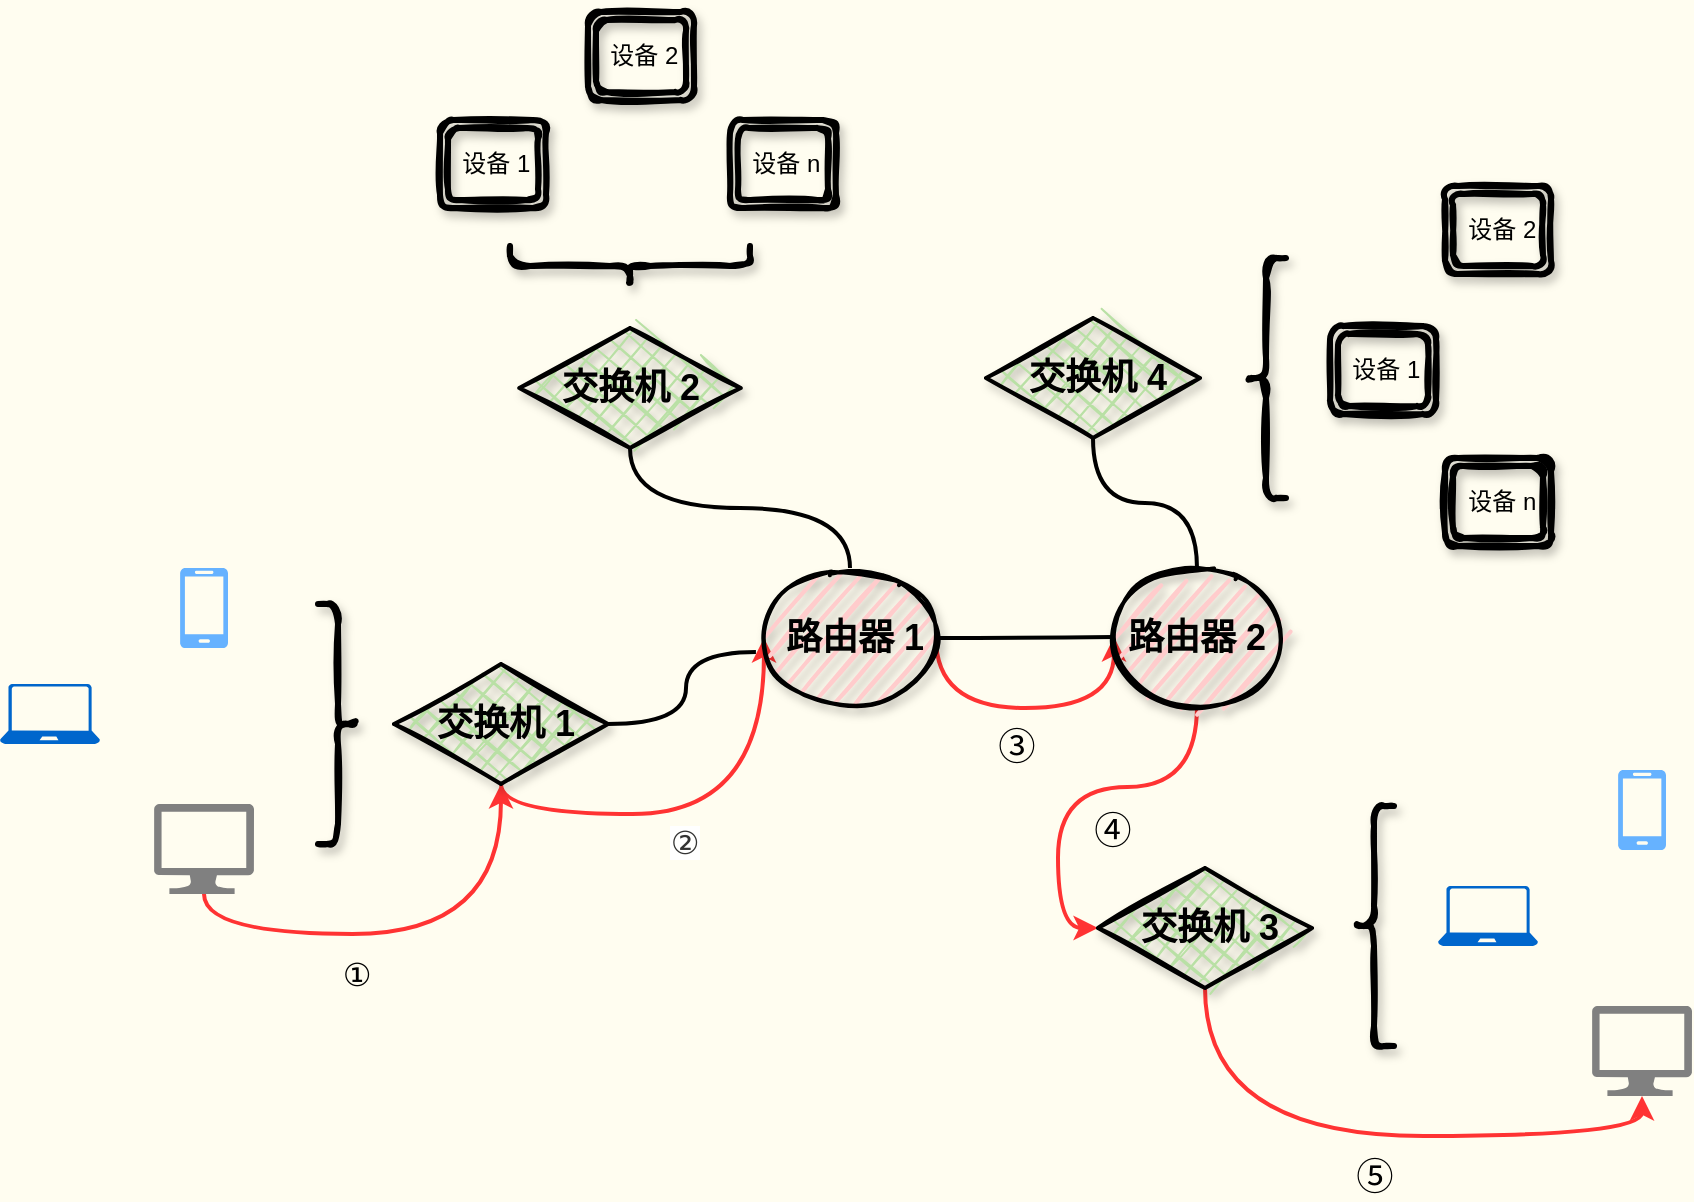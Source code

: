 <mxfile version="14.3.1" type="github">
  <diagram id="l8hXMBHkgcEJcSW0mbfh" name="Page-1">
    <mxGraphModel dx="1666" dy="800" grid="0" gridSize="10" guides="1" tooltips="1" connect="1" arrows="1" fold="1" page="1" pageScale="1" pageWidth="1169" pageHeight="827" background="#FFFDF0" math="0" shadow="0">
      <root>
        <mxCell id="0" />
        <mxCell id="1" parent="0" />
        <mxCell id="4Cnt78TRsHW3hThkRCCR-1" value="" style="pointerEvents=1;shadow=0;dashed=0;html=1;strokeColor=none;labelPosition=center;verticalLabelPosition=bottom;verticalAlign=top;align=center;fillColor=#66B2FF;shape=mxgraph.azure.mobile" parent="1" vertex="1">
          <mxGeometry x="223" y="339" width="24" height="40" as="geometry" />
        </mxCell>
        <mxCell id="4Cnt78TRsHW3hThkRCCR-56" style="edgeStyle=orthogonalEdgeStyle;curved=1;rounded=1;jumpStyle=arc;orthogonalLoop=1;jettySize=auto;html=1;exitX=0.5;exitY=1;exitDx=0;exitDy=0;exitPerimeter=0;entryX=0.5;entryY=1;entryDx=0;entryDy=0;endArrow=classic;endFill=1;strokeWidth=2;strokeColor=#FF3333;" parent="1" source="4Cnt78TRsHW3hThkRCCR-2" target="4Cnt78TRsHW3hThkRCCR-12" edge="1">
          <mxGeometry relative="1" as="geometry" />
        </mxCell>
        <mxCell id="4Cnt78TRsHW3hThkRCCR-2" value="" style="aspect=fixed;pointerEvents=1;shadow=0;dashed=0;html=1;strokeColor=none;labelPosition=center;verticalLabelPosition=bottom;verticalAlign=top;align=center;fillColor=#808080;shape=mxgraph.azure.computer" parent="1" vertex="1">
          <mxGeometry x="210" y="457" width="50" height="45" as="geometry" />
        </mxCell>
        <mxCell id="4Cnt78TRsHW3hThkRCCR-4" value="" style="aspect=fixed;pointerEvents=1;shadow=0;dashed=0;html=1;strokeColor=none;labelPosition=center;verticalLabelPosition=bottom;verticalAlign=top;align=center;fillColor=#0066CC;shape=mxgraph.azure.laptop" parent="1" vertex="1">
          <mxGeometry x="133" y="397" width="50" height="30" as="geometry" />
        </mxCell>
        <mxCell id="4Cnt78TRsHW3hThkRCCR-9" style="edgeStyle=orthogonalEdgeStyle;rounded=0;orthogonalLoop=1;jettySize=auto;html=1;exitX=0.5;exitY=1;exitDx=0;exitDy=0;exitPerimeter=0;" parent="1" source="4Cnt78TRsHW3hThkRCCR-4" target="4Cnt78TRsHW3hThkRCCR-4" edge="1">
          <mxGeometry relative="1" as="geometry" />
        </mxCell>
        <mxCell id="4Cnt78TRsHW3hThkRCCR-64" style="edgeStyle=orthogonalEdgeStyle;curved=1;rounded=1;jumpStyle=arc;orthogonalLoop=1;jettySize=auto;html=1;exitX=0.5;exitY=1;exitDx=0;exitDy=0;entryX=0;entryY=0.5;entryDx=0;entryDy=0;endArrow=classic;endFill=1;strokeWidth=2;fontSize=16;strokeColor=#FF3333;" parent="1" source="4Cnt78TRsHW3hThkRCCR-12" target="4Cnt78TRsHW3hThkRCCR-22" edge="1">
          <mxGeometry relative="1" as="geometry">
            <Array as="points">
              <mxPoint x="515" y="462" />
            </Array>
          </mxGeometry>
        </mxCell>
        <mxCell id="4Cnt78TRsHW3hThkRCCR-98" style="edgeStyle=orthogonalEdgeStyle;curved=1;rounded=1;jumpStyle=arc;orthogonalLoop=1;jettySize=auto;html=1;exitX=1;exitY=0.5;exitDx=0;exitDy=0;entryX=-0.047;entryY=0.6;entryDx=0;entryDy=0;entryPerimeter=0;endArrow=none;endFill=0;strokeWidth=2;fontSize=16;" parent="1" source="4Cnt78TRsHW3hThkRCCR-12" target="4Cnt78TRsHW3hThkRCCR-22" edge="1">
          <mxGeometry relative="1" as="geometry" />
        </mxCell>
        <mxCell id="4Cnt78TRsHW3hThkRCCR-12" value="&lt;b&gt;&lt;font style=&quot;font-size: 18px&quot;&gt;&amp;nbsp;交换机 1&lt;/font&gt;&lt;/b&gt;" style="rhombus;whiteSpace=wrap;html=1;strokeWidth=2;fillWeight=-1;hachureGap=8;fillStyle=cross-hatch;sketch=1;shadow=1;glass=0;fillColor=#B9E0A5;" parent="1" vertex="1">
          <mxGeometry x="330" y="387" width="107" height="60" as="geometry" />
        </mxCell>
        <mxCell id="4Cnt78TRsHW3hThkRCCR-15" value="" style="shape=curlyBracket;whiteSpace=wrap;html=1;rounded=1;shadow=1;glass=0;sketch=1;strokeWidth=3;fillColor=#B9E0A5;direction=west;size=0.5;" parent="1" vertex="1">
          <mxGeometry x="292" y="357" width="20" height="120" as="geometry" />
        </mxCell>
        <mxCell id="4Cnt78TRsHW3hThkRCCR-28" value="" style="edgeStyle=orthogonalEdgeStyle;rounded=1;jumpStyle=arc;orthogonalLoop=1;jettySize=auto;html=1;strokeWidth=2;curved=1;endArrow=none;endFill=0;" parent="1" source="4Cnt78TRsHW3hThkRCCR-22" target="4Cnt78TRsHW3hThkRCCR-27" edge="1">
          <mxGeometry relative="1" as="geometry" />
        </mxCell>
        <mxCell id="4Cnt78TRsHW3hThkRCCR-36" style="edgeStyle=orthogonalEdgeStyle;curved=1;rounded=1;jumpStyle=arc;orthogonalLoop=1;jettySize=auto;html=1;exitX=0.5;exitY=0;exitDx=0;exitDy=0;entryX=0.5;entryY=1;entryDx=0;entryDy=0;endArrow=none;endFill=0;strokeWidth=2;" parent="1" source="4Cnt78TRsHW3hThkRCCR-22" target="4Cnt78TRsHW3hThkRCCR-29" edge="1">
          <mxGeometry relative="1" as="geometry" />
        </mxCell>
        <mxCell id="4Cnt78TRsHW3hThkRCCR-99" style="edgeStyle=orthogonalEdgeStyle;curved=1;rounded=1;jumpStyle=arc;orthogonalLoop=1;jettySize=auto;html=1;exitX=1;exitY=0.5;exitDx=0;exitDy=0;endArrow=classic;endFill=1;strokeWidth=2;fontSize=16;strokeColor=#FF3333;" parent="1" source="4Cnt78TRsHW3hThkRCCR-22" target="4Cnt78TRsHW3hThkRCCR-27" edge="1">
          <mxGeometry relative="1" as="geometry">
            <Array as="points">
              <mxPoint x="601" y="409" />
              <mxPoint x="690" y="409" />
            </Array>
          </mxGeometry>
        </mxCell>
        <mxCell id="4Cnt78TRsHW3hThkRCCR-22" value="&lt;b&gt;&lt;font style=&quot;font-size: 18px&quot;&gt;&amp;nbsp;路由器 1&lt;/font&gt;&lt;/b&gt;" style="ellipse;whiteSpace=wrap;html=1;strokeWidth=2;fillWeight=2;hachureGap=8;fillStyle=dots;sketch=1;shadow=1;glass=0;fillColor=#FFCCCC;" parent="1" vertex="1">
          <mxGeometry x="515" y="339" width="86" height="70" as="geometry" />
        </mxCell>
        <mxCell id="4Cnt78TRsHW3hThkRCCR-96" style="edgeStyle=orthogonalEdgeStyle;curved=1;rounded=1;jumpStyle=arc;orthogonalLoop=1;jettySize=auto;html=1;exitX=0.5;exitY=0;exitDx=0;exitDy=0;entryX=0.5;entryY=1;entryDx=0;entryDy=0;endArrow=none;endFill=0;strokeWidth=2;fontSize=16;" parent="1" source="4Cnt78TRsHW3hThkRCCR-27" target="4Cnt78TRsHW3hThkRCCR-80" edge="1">
          <mxGeometry relative="1" as="geometry" />
        </mxCell>
        <mxCell id="4Cnt78TRsHW3hThkRCCR-105" style="edgeStyle=orthogonalEdgeStyle;curved=1;rounded=1;jumpStyle=arc;orthogonalLoop=1;jettySize=auto;html=1;exitX=0.5;exitY=1;exitDx=0;exitDy=0;entryX=0;entryY=0.5;entryDx=0;entryDy=0;endArrow=classic;endFill=1;strokeWidth=2;fontSize=16;strokeColor=#FF3333;" parent="1" source="4Cnt78TRsHW3hThkRCCR-27" target="4Cnt78TRsHW3hThkRCCR-37" edge="1">
          <mxGeometry relative="1" as="geometry" />
        </mxCell>
        <mxCell id="4Cnt78TRsHW3hThkRCCR-27" value="&lt;b&gt;&lt;font style=&quot;font-size: 18px&quot;&gt;路由器 2&lt;/font&gt;&lt;/b&gt;" style="ellipse;whiteSpace=wrap;html=1;strokeWidth=2;fillWeight=2;hachureGap=8;fillStyle=dots;sketch=1;shadow=1;glass=0;fillColor=#FFCCCC;" parent="1" vertex="1">
          <mxGeometry x="690" y="339" width="83" height="69" as="geometry" />
        </mxCell>
        <mxCell id="4Cnt78TRsHW3hThkRCCR-29" value="&lt;b&gt;&lt;font style=&quot;font-size: 18px&quot;&gt;交换机 2&lt;/font&gt;&lt;/b&gt;" style="rhombus;whiteSpace=wrap;html=1;strokeWidth=2;fillWeight=-1;hachureGap=8;fillStyle=cross-hatch;sketch=1;shadow=1;glass=0;fillColor=#B9E0A5;" parent="1" vertex="1">
          <mxGeometry x="392.63" y="219" width="110.75" height="60" as="geometry" />
        </mxCell>
        <mxCell id="4Cnt78TRsHW3hThkRCCR-76" style="edgeStyle=orthogonalEdgeStyle;curved=1;rounded=1;jumpStyle=arc;orthogonalLoop=1;jettySize=auto;html=1;exitX=0.5;exitY=1;exitDx=0;exitDy=0;entryX=0.5;entryY=1;entryDx=0;entryDy=0;entryPerimeter=0;endArrow=classic;endFill=1;strokeWidth=2;fontSize=16;strokeColor=#FF3333;" parent="1" source="4Cnt78TRsHW3hThkRCCR-37" target="4Cnt78TRsHW3hThkRCCR-51" edge="1">
          <mxGeometry relative="1" as="geometry" />
        </mxCell>
        <mxCell id="4Cnt78TRsHW3hThkRCCR-37" value="&lt;b&gt;&lt;font style=&quot;font-size: 18px&quot;&gt;&amp;nbsp;交换机 3&lt;/font&gt;&lt;/b&gt;" style="rhombus;whiteSpace=wrap;html=1;strokeWidth=2;fillWeight=-1;hachureGap=8;fillStyle=cross-hatch;sketch=1;shadow=1;glass=0;fillColor=#B9E0A5;" parent="1" vertex="1">
          <mxGeometry x="682" y="489" width="107" height="60" as="geometry" />
        </mxCell>
        <mxCell id="4Cnt78TRsHW3hThkRCCR-39" value="" style="shape=curlyBracket;whiteSpace=wrap;html=1;rounded=1;shadow=1;glass=0;sketch=1;strokeWidth=3;fillColor=#FFCCCC;direction=north;" parent="1" vertex="1">
          <mxGeometry x="388" y="178" width="120" height="20" as="geometry" />
        </mxCell>
        <mxCell id="4Cnt78TRsHW3hThkRCCR-40" value="&amp;nbsp;设备 1" style="shape=ext;double=1;rounded=1;whiteSpace=wrap;html=1;shadow=1;glass=0;sketch=1;strokeWidth=3;fillColor=none;" parent="1" vertex="1">
          <mxGeometry x="353" y="115" width="53" height="44" as="geometry" />
        </mxCell>
        <mxCell id="4Cnt78TRsHW3hThkRCCR-41" value="&amp;nbsp;设备 2" style="shape=ext;double=1;rounded=1;whiteSpace=wrap;html=1;shadow=1;glass=0;sketch=1;strokeWidth=3;fillColor=none;" parent="1" vertex="1">
          <mxGeometry x="427" y="61" width="53" height="44" as="geometry" />
        </mxCell>
        <mxCell id="4Cnt78TRsHW3hThkRCCR-42" value="&amp;nbsp;设备 n" style="shape=ext;double=1;rounded=1;whiteSpace=wrap;html=1;shadow=1;glass=0;sketch=1;strokeWidth=3;fillColor=none;" parent="1" vertex="1">
          <mxGeometry x="498" y="115" width="53" height="44" as="geometry" />
        </mxCell>
        <mxCell id="4Cnt78TRsHW3hThkRCCR-49" value="" style="shape=curlyBracket;whiteSpace=wrap;html=1;rounded=1;shadow=1;glass=0;sketch=1;strokeWidth=3;fillColor=#B9E0A5;direction=east;size=0.5;" parent="1" vertex="1">
          <mxGeometry x="810" y="458" width="20" height="120" as="geometry" />
        </mxCell>
        <mxCell id="4Cnt78TRsHW3hThkRCCR-50" value="" style="pointerEvents=1;shadow=0;dashed=0;html=1;strokeColor=none;labelPosition=center;verticalLabelPosition=bottom;verticalAlign=top;align=center;fillColor=#66B2FF;shape=mxgraph.azure.mobile" parent="1" vertex="1">
          <mxGeometry x="942" y="440" width="24" height="40" as="geometry" />
        </mxCell>
        <mxCell id="4Cnt78TRsHW3hThkRCCR-51" value="" style="aspect=fixed;pointerEvents=1;shadow=0;dashed=0;html=1;strokeColor=none;labelPosition=center;verticalLabelPosition=bottom;verticalAlign=top;align=center;fillColor=#808080;shape=mxgraph.azure.computer" parent="1" vertex="1">
          <mxGeometry x="929" y="558" width="50" height="45" as="geometry" />
        </mxCell>
        <mxCell id="4Cnt78TRsHW3hThkRCCR-52" value="" style="aspect=fixed;pointerEvents=1;shadow=0;dashed=0;html=1;strokeColor=none;labelPosition=center;verticalLabelPosition=bottom;verticalAlign=top;align=center;fillColor=#0066CC;shape=mxgraph.azure.laptop" parent="1" vertex="1">
          <mxGeometry x="852" y="498" width="50" height="30" as="geometry" />
        </mxCell>
        <mxCell id="4Cnt78TRsHW3hThkRCCR-53" style="edgeStyle=orthogonalEdgeStyle;rounded=0;orthogonalLoop=1;jettySize=auto;html=1;exitX=0.5;exitY=1;exitDx=0;exitDy=0;exitPerimeter=0;" parent="1" source="4Cnt78TRsHW3hThkRCCR-52" target="4Cnt78TRsHW3hThkRCCR-52" edge="1">
          <mxGeometry relative="1" as="geometry" />
        </mxCell>
        <mxCell id="4Cnt78TRsHW3hThkRCCR-58" value="①" style="text;html=1;align=center;verticalAlign=middle;resizable=0;points=[];autosize=1;fontSize=16;" parent="1" vertex="1">
          <mxGeometry x="298" y="530" width="26" height="23" as="geometry" />
        </mxCell>
        <mxCell id="4Cnt78TRsHW3hThkRCCR-59" value="" style="shape=image;html=1;verticalAlign=top;verticalLabelPosition=bottom;labelBackgroundColor=#ffffff;imageAspect=0;aspect=fixed;image=https://cdn3.iconfinder.com/data/icons/letters-and-numbers-1/32/letter_A_blue-128.png;shadow=1;glass=0;sketch=1;strokeWidth=3;fillColor=none;" parent="1" vertex="1">
          <mxGeometry x="226.5" y="467" width="17" height="17" as="geometry" />
        </mxCell>
        <mxCell id="4Cnt78TRsHW3hThkRCCR-62" value="" style="shape=image;html=1;verticalAlign=top;verticalLabelPosition=bottom;labelBackgroundColor=#ffffff;imageAspect=0;aspect=fixed;image=https://cdn3.iconfinder.com/data/icons/letters-and-numbers-1/32/letter_B_blue-128.png;shadow=1;glass=0;sketch=1;strokeWidth=3;fillColor=none;" parent="1" vertex="1">
          <mxGeometry x="945.5" y="568" width="17" height="17" as="geometry" />
        </mxCell>
        <mxCell id="4Cnt78TRsHW3hThkRCCR-65" value="&lt;span style=&quot;color: rgb(51 , 51 , 51) ; background-color: rgb(255 , 255 , 255)&quot;&gt;&lt;font style=&quot;font-size: 16px&quot;&gt;②&lt;/font&gt;&lt;/span&gt;" style="text;html=1;align=center;verticalAlign=middle;resizable=0;points=[];autosize=1;fontSize=16;" parent="1" vertex="1">
          <mxGeometry x="462" y="464" width="26" height="23" as="geometry" />
        </mxCell>
        <mxCell id="4Cnt78TRsHW3hThkRCCR-80" value="&lt;b&gt;&lt;font style=&quot;font-size: 18px&quot;&gt;&amp;nbsp;交换机 4&lt;/font&gt;&lt;/b&gt;" style="rhombus;whiteSpace=wrap;html=1;strokeWidth=2;fillWeight=-1;hachureGap=8;fillStyle=cross-hatch;sketch=1;shadow=1;glass=0;fillColor=#B9E0A5;" parent="1" vertex="1">
          <mxGeometry x="626" y="214" width="107" height="60" as="geometry" />
        </mxCell>
        <mxCell id="4Cnt78TRsHW3hThkRCCR-92" value="" style="shape=curlyBracket;whiteSpace=wrap;html=1;rounded=1;shadow=1;glass=0;sketch=1;strokeWidth=3;fillColor=#FFCCCC;direction=east;" parent="1" vertex="1">
          <mxGeometry x="756" y="184" width="20" height="120" as="geometry" />
        </mxCell>
        <mxCell id="4Cnt78TRsHW3hThkRCCR-93" value="&amp;nbsp;设备 1" style="shape=ext;double=1;rounded=1;whiteSpace=wrap;html=1;shadow=1;glass=0;sketch=1;strokeWidth=3;fillColor=none;" parent="1" vertex="1">
          <mxGeometry x="798" y="218" width="53" height="44" as="geometry" />
        </mxCell>
        <mxCell id="4Cnt78TRsHW3hThkRCCR-94" value="&amp;nbsp;设备 2" style="shape=ext;double=1;rounded=1;whiteSpace=wrap;html=1;shadow=1;glass=0;sketch=1;strokeWidth=3;fillColor=none;" parent="1" vertex="1">
          <mxGeometry x="855.5" y="148" width="53" height="44" as="geometry" />
        </mxCell>
        <mxCell id="4Cnt78TRsHW3hThkRCCR-95" value="&amp;nbsp;设备 n" style="shape=ext;double=1;rounded=1;whiteSpace=wrap;html=1;shadow=1;glass=0;sketch=1;strokeWidth=3;fillColor=none;" parent="1" vertex="1">
          <mxGeometry x="855.5" y="284" width="53" height="44" as="geometry" />
        </mxCell>
        <mxCell id="4Cnt78TRsHW3hThkRCCR-100" value="&lt;br/&gt;&lt;br/&gt;&lt;br/&gt;&lt;br/&gt;&lt;br/&gt;&lt;br/&gt;&lt;br/&gt;&lt;p style=&quot;margin: 0in ; font-family: &amp;#34;microsoft yahei&amp;#34; ; font-size: 14.0pt&quot; lang=&quot;zh-CN&quot;&gt;③&lt;/p&gt;" style="text;html=1;align=center;verticalAlign=middle;resizable=0;points=[];autosize=1;fontSize=16;" parent="1" vertex="1">
          <mxGeometry x="626" y="284" width="29" height="156" as="geometry" />
        </mxCell>
        <mxCell id="4Cnt78TRsHW3hThkRCCR-106" value="&lt;br/&gt;&lt;br/&gt;&lt;br/&gt;&lt;br/&gt;&lt;br/&gt;&lt;br/&gt;&lt;br/&gt;&lt;p style=&quot;margin: 0in ; font-family: &amp;#34;microsoft yahei&amp;#34; ; font-size: 14.0pt&quot; lang=&quot;zh-CN&quot;&gt;④&lt;/p&gt;" style="text;html=1;align=center;verticalAlign=middle;resizable=0;points=[];autosize=1;fontSize=16;" parent="1" vertex="1">
          <mxGeometry x="674" y="326" width="29" height="156" as="geometry" />
        </mxCell>
        <mxCell id="4Cnt78TRsHW3hThkRCCR-107" value="&lt;br/&gt;&lt;br/&gt;&lt;br/&gt;&lt;br/&gt;&lt;br/&gt;&lt;br/&gt;&lt;br/&gt;&lt;p style=&quot;margin: 0in ; font-family: &amp;#34;microsoft yahei&amp;#34; ; font-size: 14.0pt&quot; lang=&quot;zh-CN&quot;&gt;⑤&lt;/p&gt;" style="text;html=1;align=center;verticalAlign=middle;resizable=0;points=[];autosize=1;fontSize=16;" parent="1" vertex="1">
          <mxGeometry x="805.5" y="498.5" width="29" height="156" as="geometry" />
        </mxCell>
      </root>
    </mxGraphModel>
  </diagram>
</mxfile>
